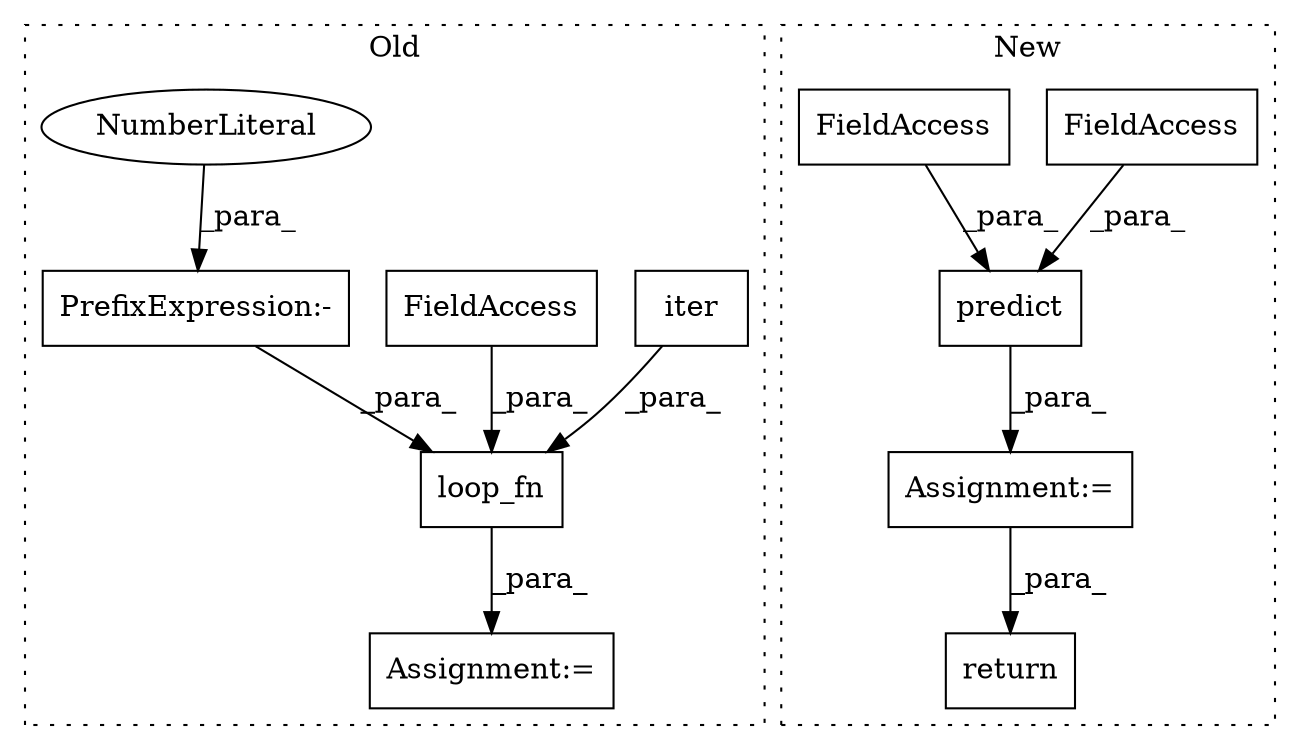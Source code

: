 digraph G {
subgraph cluster0 {
1 [label="iter" a="32" s="9904,9916" l="5,1" shape="box"];
3 [label="Assignment:=" a="7" s="9894" l="2" shape="box"];
7 [label="loop_fn" a="32" s="9896,9972" l="8,1" shape="box"];
8 [label="FieldAccess" a="22" s="9963" l="9" shape="box"];
10 [label="PrefixExpression:-" a="38" s="9918" l="1" shape="box"];
11 [label="NumberLiteral" a="34" s="9919" l="1" shape="ellipse"];
label = "Old";
style="dotted";
}
subgraph cluster1 {
2 [label="predict" a="32" s="9592,9633" l="8,1" shape="box"];
4 [label="return" a="41" s="9640" l="12" shape="box"];
5 [label="FieldAccess" a="22" s="9613" l="12" shape="box"];
6 [label="FieldAccess" a="22" s="9600" l="12" shape="box"];
9 [label="Assignment:=" a="7" s="9585" l="1" shape="box"];
label = "New";
style="dotted";
}
1 -> 7 [label="_para_"];
2 -> 9 [label="_para_"];
5 -> 2 [label="_para_"];
6 -> 2 [label="_para_"];
7 -> 3 [label="_para_"];
8 -> 7 [label="_para_"];
9 -> 4 [label="_para_"];
10 -> 7 [label="_para_"];
11 -> 10 [label="_para_"];
}